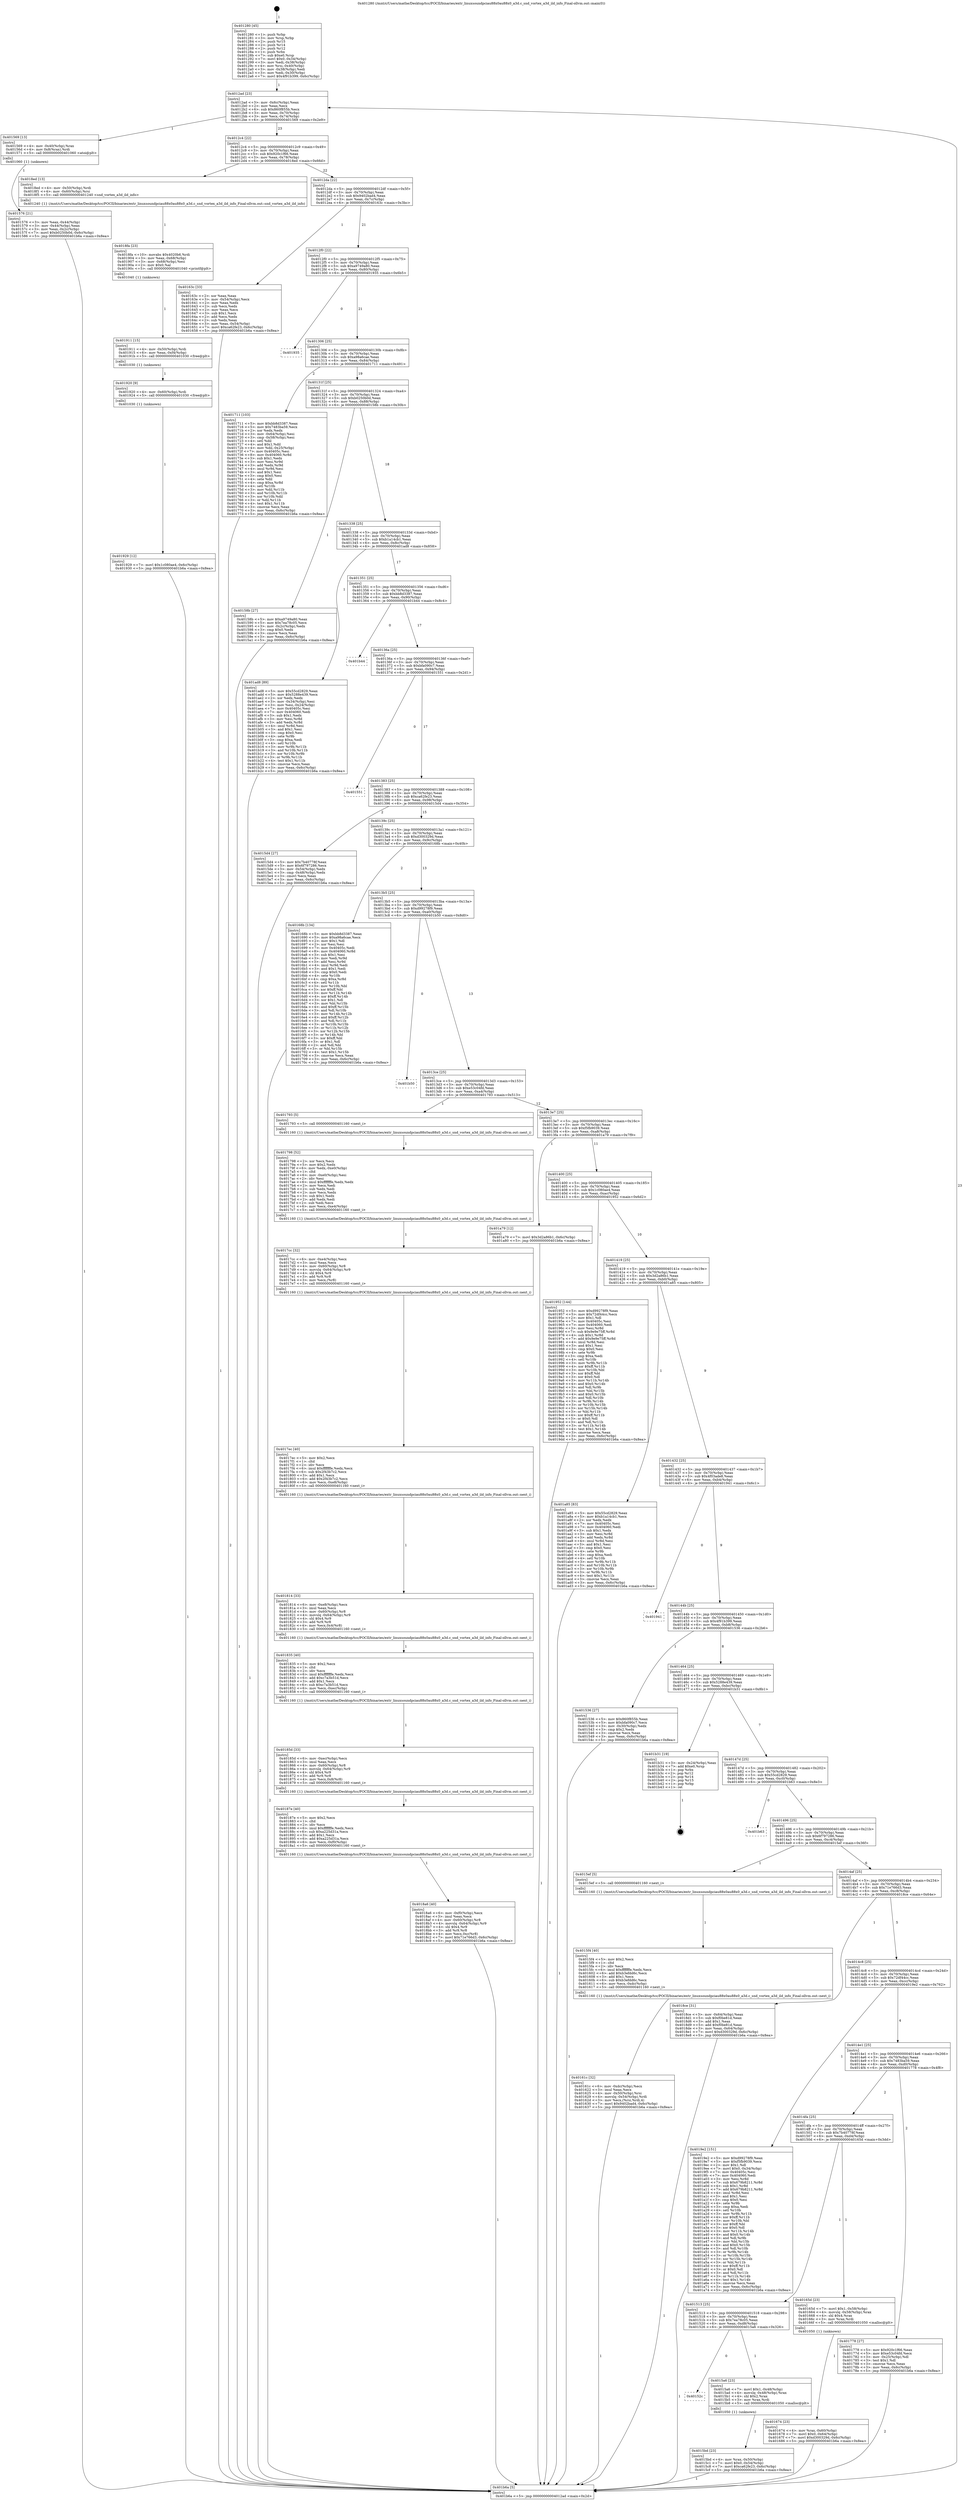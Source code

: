 digraph "0x401280" {
  label = "0x401280 (/mnt/c/Users/mathe/Desktop/tcc/POCII/binaries/extr_linuxsoundpciau88x0au88x0_a3d.c_snd_vortex_a3d_ild_info_Final-ollvm.out::main(0))"
  labelloc = "t"
  node[shape=record]

  Entry [label="",width=0.3,height=0.3,shape=circle,fillcolor=black,style=filled]
  "0x4012ad" [label="{
     0x4012ad [23]\l
     | [instrs]\l
     &nbsp;&nbsp;0x4012ad \<+3\>: mov -0x6c(%rbp),%eax\l
     &nbsp;&nbsp;0x4012b0 \<+2\>: mov %eax,%ecx\l
     &nbsp;&nbsp;0x4012b2 \<+6\>: sub $0x860f855b,%ecx\l
     &nbsp;&nbsp;0x4012b8 \<+3\>: mov %eax,-0x70(%rbp)\l
     &nbsp;&nbsp;0x4012bb \<+3\>: mov %ecx,-0x74(%rbp)\l
     &nbsp;&nbsp;0x4012be \<+6\>: je 0000000000401569 \<main+0x2e9\>\l
  }"]
  "0x401569" [label="{
     0x401569 [13]\l
     | [instrs]\l
     &nbsp;&nbsp;0x401569 \<+4\>: mov -0x40(%rbp),%rax\l
     &nbsp;&nbsp;0x40156d \<+4\>: mov 0x8(%rax),%rdi\l
     &nbsp;&nbsp;0x401571 \<+5\>: call 0000000000401060 \<atoi@plt\>\l
     | [calls]\l
     &nbsp;&nbsp;0x401060 \{1\} (unknown)\l
  }"]
  "0x4012c4" [label="{
     0x4012c4 [22]\l
     | [instrs]\l
     &nbsp;&nbsp;0x4012c4 \<+5\>: jmp 00000000004012c9 \<main+0x49\>\l
     &nbsp;&nbsp;0x4012c9 \<+3\>: mov -0x70(%rbp),%eax\l
     &nbsp;&nbsp;0x4012cc \<+5\>: sub $0x920c1f66,%eax\l
     &nbsp;&nbsp;0x4012d1 \<+3\>: mov %eax,-0x78(%rbp)\l
     &nbsp;&nbsp;0x4012d4 \<+6\>: je 00000000004018ed \<main+0x66d\>\l
  }"]
  Exit [label="",width=0.3,height=0.3,shape=circle,fillcolor=black,style=filled,peripheries=2]
  "0x4018ed" [label="{
     0x4018ed [13]\l
     | [instrs]\l
     &nbsp;&nbsp;0x4018ed \<+4\>: mov -0x50(%rbp),%rdi\l
     &nbsp;&nbsp;0x4018f1 \<+4\>: mov -0x60(%rbp),%rsi\l
     &nbsp;&nbsp;0x4018f5 \<+5\>: call 0000000000401240 \<snd_vortex_a3d_ild_info\>\l
     | [calls]\l
     &nbsp;&nbsp;0x401240 \{1\} (/mnt/c/Users/mathe/Desktop/tcc/POCII/binaries/extr_linuxsoundpciau88x0au88x0_a3d.c_snd_vortex_a3d_ild_info_Final-ollvm.out::snd_vortex_a3d_ild_info)\l
  }"]
  "0x4012da" [label="{
     0x4012da [22]\l
     | [instrs]\l
     &nbsp;&nbsp;0x4012da \<+5\>: jmp 00000000004012df \<main+0x5f\>\l
     &nbsp;&nbsp;0x4012df \<+3\>: mov -0x70(%rbp),%eax\l
     &nbsp;&nbsp;0x4012e2 \<+5\>: sub $0x9402bad4,%eax\l
     &nbsp;&nbsp;0x4012e7 \<+3\>: mov %eax,-0x7c(%rbp)\l
     &nbsp;&nbsp;0x4012ea \<+6\>: je 000000000040163c \<main+0x3bc\>\l
  }"]
  "0x401929" [label="{
     0x401929 [12]\l
     | [instrs]\l
     &nbsp;&nbsp;0x401929 \<+7\>: movl $0x1c080ae4,-0x6c(%rbp)\l
     &nbsp;&nbsp;0x401930 \<+5\>: jmp 0000000000401b6a \<main+0x8ea\>\l
  }"]
  "0x40163c" [label="{
     0x40163c [33]\l
     | [instrs]\l
     &nbsp;&nbsp;0x40163c \<+2\>: xor %eax,%eax\l
     &nbsp;&nbsp;0x40163e \<+3\>: mov -0x54(%rbp),%ecx\l
     &nbsp;&nbsp;0x401641 \<+2\>: mov %eax,%edx\l
     &nbsp;&nbsp;0x401643 \<+2\>: sub %ecx,%edx\l
     &nbsp;&nbsp;0x401645 \<+2\>: mov %eax,%ecx\l
     &nbsp;&nbsp;0x401647 \<+3\>: sub $0x1,%ecx\l
     &nbsp;&nbsp;0x40164a \<+2\>: add %ecx,%edx\l
     &nbsp;&nbsp;0x40164c \<+2\>: sub %edx,%eax\l
     &nbsp;&nbsp;0x40164e \<+3\>: mov %eax,-0x54(%rbp)\l
     &nbsp;&nbsp;0x401651 \<+7\>: movl $0xca62fe23,-0x6c(%rbp)\l
     &nbsp;&nbsp;0x401658 \<+5\>: jmp 0000000000401b6a \<main+0x8ea\>\l
  }"]
  "0x4012f0" [label="{
     0x4012f0 [22]\l
     | [instrs]\l
     &nbsp;&nbsp;0x4012f0 \<+5\>: jmp 00000000004012f5 \<main+0x75\>\l
     &nbsp;&nbsp;0x4012f5 \<+3\>: mov -0x70(%rbp),%eax\l
     &nbsp;&nbsp;0x4012f8 \<+5\>: sub $0xa9749a80,%eax\l
     &nbsp;&nbsp;0x4012fd \<+3\>: mov %eax,-0x80(%rbp)\l
     &nbsp;&nbsp;0x401300 \<+6\>: je 0000000000401935 \<main+0x6b5\>\l
  }"]
  "0x401920" [label="{
     0x401920 [9]\l
     | [instrs]\l
     &nbsp;&nbsp;0x401920 \<+4\>: mov -0x60(%rbp),%rdi\l
     &nbsp;&nbsp;0x401924 \<+5\>: call 0000000000401030 \<free@plt\>\l
     | [calls]\l
     &nbsp;&nbsp;0x401030 \{1\} (unknown)\l
  }"]
  "0x401935" [label="{
     0x401935\l
  }", style=dashed]
  "0x401306" [label="{
     0x401306 [25]\l
     | [instrs]\l
     &nbsp;&nbsp;0x401306 \<+5\>: jmp 000000000040130b \<main+0x8b\>\l
     &nbsp;&nbsp;0x40130b \<+3\>: mov -0x70(%rbp),%eax\l
     &nbsp;&nbsp;0x40130e \<+5\>: sub $0xa98a6cae,%eax\l
     &nbsp;&nbsp;0x401313 \<+6\>: mov %eax,-0x84(%rbp)\l
     &nbsp;&nbsp;0x401319 \<+6\>: je 0000000000401711 \<main+0x491\>\l
  }"]
  "0x401911" [label="{
     0x401911 [15]\l
     | [instrs]\l
     &nbsp;&nbsp;0x401911 \<+4\>: mov -0x50(%rbp),%rdi\l
     &nbsp;&nbsp;0x401915 \<+6\>: mov %eax,-0xf4(%rbp)\l
     &nbsp;&nbsp;0x40191b \<+5\>: call 0000000000401030 \<free@plt\>\l
     | [calls]\l
     &nbsp;&nbsp;0x401030 \{1\} (unknown)\l
  }"]
  "0x401711" [label="{
     0x401711 [103]\l
     | [instrs]\l
     &nbsp;&nbsp;0x401711 \<+5\>: mov $0xbb8d3387,%eax\l
     &nbsp;&nbsp;0x401716 \<+5\>: mov $0x7483ba59,%ecx\l
     &nbsp;&nbsp;0x40171b \<+2\>: xor %edx,%edx\l
     &nbsp;&nbsp;0x40171d \<+3\>: mov -0x64(%rbp),%esi\l
     &nbsp;&nbsp;0x401720 \<+3\>: cmp -0x58(%rbp),%esi\l
     &nbsp;&nbsp;0x401723 \<+4\>: setl %dil\l
     &nbsp;&nbsp;0x401727 \<+4\>: and $0x1,%dil\l
     &nbsp;&nbsp;0x40172b \<+4\>: mov %dil,-0x25(%rbp)\l
     &nbsp;&nbsp;0x40172f \<+7\>: mov 0x40405c,%esi\l
     &nbsp;&nbsp;0x401736 \<+8\>: mov 0x404060,%r8d\l
     &nbsp;&nbsp;0x40173e \<+3\>: sub $0x1,%edx\l
     &nbsp;&nbsp;0x401741 \<+3\>: mov %esi,%r9d\l
     &nbsp;&nbsp;0x401744 \<+3\>: add %edx,%r9d\l
     &nbsp;&nbsp;0x401747 \<+4\>: imul %r9d,%esi\l
     &nbsp;&nbsp;0x40174b \<+3\>: and $0x1,%esi\l
     &nbsp;&nbsp;0x40174e \<+3\>: cmp $0x0,%esi\l
     &nbsp;&nbsp;0x401751 \<+4\>: sete %dil\l
     &nbsp;&nbsp;0x401755 \<+4\>: cmp $0xa,%r8d\l
     &nbsp;&nbsp;0x401759 \<+4\>: setl %r10b\l
     &nbsp;&nbsp;0x40175d \<+3\>: mov %dil,%r11b\l
     &nbsp;&nbsp;0x401760 \<+3\>: and %r10b,%r11b\l
     &nbsp;&nbsp;0x401763 \<+3\>: xor %r10b,%dil\l
     &nbsp;&nbsp;0x401766 \<+3\>: or %dil,%r11b\l
     &nbsp;&nbsp;0x401769 \<+4\>: test $0x1,%r11b\l
     &nbsp;&nbsp;0x40176d \<+3\>: cmovne %ecx,%eax\l
     &nbsp;&nbsp;0x401770 \<+3\>: mov %eax,-0x6c(%rbp)\l
     &nbsp;&nbsp;0x401773 \<+5\>: jmp 0000000000401b6a \<main+0x8ea\>\l
  }"]
  "0x40131f" [label="{
     0x40131f [25]\l
     | [instrs]\l
     &nbsp;&nbsp;0x40131f \<+5\>: jmp 0000000000401324 \<main+0xa4\>\l
     &nbsp;&nbsp;0x401324 \<+3\>: mov -0x70(%rbp),%eax\l
     &nbsp;&nbsp;0x401327 \<+5\>: sub $0xb0250b0d,%eax\l
     &nbsp;&nbsp;0x40132c \<+6\>: mov %eax,-0x88(%rbp)\l
     &nbsp;&nbsp;0x401332 \<+6\>: je 000000000040158b \<main+0x30b\>\l
  }"]
  "0x4018fa" [label="{
     0x4018fa [23]\l
     | [instrs]\l
     &nbsp;&nbsp;0x4018fa \<+10\>: movabs $0x4020b6,%rdi\l
     &nbsp;&nbsp;0x401904 \<+3\>: mov %eax,-0x68(%rbp)\l
     &nbsp;&nbsp;0x401907 \<+3\>: mov -0x68(%rbp),%esi\l
     &nbsp;&nbsp;0x40190a \<+2\>: mov $0x0,%al\l
     &nbsp;&nbsp;0x40190c \<+5\>: call 0000000000401040 \<printf@plt\>\l
     | [calls]\l
     &nbsp;&nbsp;0x401040 \{1\} (unknown)\l
  }"]
  "0x40158b" [label="{
     0x40158b [27]\l
     | [instrs]\l
     &nbsp;&nbsp;0x40158b \<+5\>: mov $0xa9749a80,%eax\l
     &nbsp;&nbsp;0x401590 \<+5\>: mov $0x7ea78c05,%ecx\l
     &nbsp;&nbsp;0x401595 \<+3\>: mov -0x2c(%rbp),%edx\l
     &nbsp;&nbsp;0x401598 \<+3\>: cmp $0x0,%edx\l
     &nbsp;&nbsp;0x40159b \<+3\>: cmove %ecx,%eax\l
     &nbsp;&nbsp;0x40159e \<+3\>: mov %eax,-0x6c(%rbp)\l
     &nbsp;&nbsp;0x4015a1 \<+5\>: jmp 0000000000401b6a \<main+0x8ea\>\l
  }"]
  "0x401338" [label="{
     0x401338 [25]\l
     | [instrs]\l
     &nbsp;&nbsp;0x401338 \<+5\>: jmp 000000000040133d \<main+0xbd\>\l
     &nbsp;&nbsp;0x40133d \<+3\>: mov -0x70(%rbp),%eax\l
     &nbsp;&nbsp;0x401340 \<+5\>: sub $0xb1a14cb1,%eax\l
     &nbsp;&nbsp;0x401345 \<+6\>: mov %eax,-0x8c(%rbp)\l
     &nbsp;&nbsp;0x40134b \<+6\>: je 0000000000401ad8 \<main+0x858\>\l
  }"]
  "0x4018a6" [label="{
     0x4018a6 [40]\l
     | [instrs]\l
     &nbsp;&nbsp;0x4018a6 \<+6\>: mov -0xf0(%rbp),%ecx\l
     &nbsp;&nbsp;0x4018ac \<+3\>: imul %eax,%ecx\l
     &nbsp;&nbsp;0x4018af \<+4\>: mov -0x60(%rbp),%r8\l
     &nbsp;&nbsp;0x4018b3 \<+4\>: movslq -0x64(%rbp),%r9\l
     &nbsp;&nbsp;0x4018b7 \<+4\>: shl $0x4,%r9\l
     &nbsp;&nbsp;0x4018bb \<+3\>: add %r9,%r8\l
     &nbsp;&nbsp;0x4018be \<+4\>: mov %ecx,0xc(%r8)\l
     &nbsp;&nbsp;0x4018c2 \<+7\>: movl $0x71e766d3,-0x6c(%rbp)\l
     &nbsp;&nbsp;0x4018c9 \<+5\>: jmp 0000000000401b6a \<main+0x8ea\>\l
  }"]
  "0x401ad8" [label="{
     0x401ad8 [89]\l
     | [instrs]\l
     &nbsp;&nbsp;0x401ad8 \<+5\>: mov $0x55cd2829,%eax\l
     &nbsp;&nbsp;0x401add \<+5\>: mov $0x5288e439,%ecx\l
     &nbsp;&nbsp;0x401ae2 \<+2\>: xor %edx,%edx\l
     &nbsp;&nbsp;0x401ae4 \<+3\>: mov -0x34(%rbp),%esi\l
     &nbsp;&nbsp;0x401ae7 \<+3\>: mov %esi,-0x24(%rbp)\l
     &nbsp;&nbsp;0x401aea \<+7\>: mov 0x40405c,%esi\l
     &nbsp;&nbsp;0x401af1 \<+7\>: mov 0x404060,%edi\l
     &nbsp;&nbsp;0x401af8 \<+3\>: sub $0x1,%edx\l
     &nbsp;&nbsp;0x401afb \<+3\>: mov %esi,%r8d\l
     &nbsp;&nbsp;0x401afe \<+3\>: add %edx,%r8d\l
     &nbsp;&nbsp;0x401b01 \<+4\>: imul %r8d,%esi\l
     &nbsp;&nbsp;0x401b05 \<+3\>: and $0x1,%esi\l
     &nbsp;&nbsp;0x401b08 \<+3\>: cmp $0x0,%esi\l
     &nbsp;&nbsp;0x401b0b \<+4\>: sete %r9b\l
     &nbsp;&nbsp;0x401b0f \<+3\>: cmp $0xa,%edi\l
     &nbsp;&nbsp;0x401b12 \<+4\>: setl %r10b\l
     &nbsp;&nbsp;0x401b16 \<+3\>: mov %r9b,%r11b\l
     &nbsp;&nbsp;0x401b19 \<+3\>: and %r10b,%r11b\l
     &nbsp;&nbsp;0x401b1c \<+3\>: xor %r10b,%r9b\l
     &nbsp;&nbsp;0x401b1f \<+3\>: or %r9b,%r11b\l
     &nbsp;&nbsp;0x401b22 \<+4\>: test $0x1,%r11b\l
     &nbsp;&nbsp;0x401b26 \<+3\>: cmovne %ecx,%eax\l
     &nbsp;&nbsp;0x401b29 \<+3\>: mov %eax,-0x6c(%rbp)\l
     &nbsp;&nbsp;0x401b2c \<+5\>: jmp 0000000000401b6a \<main+0x8ea\>\l
  }"]
  "0x401351" [label="{
     0x401351 [25]\l
     | [instrs]\l
     &nbsp;&nbsp;0x401351 \<+5\>: jmp 0000000000401356 \<main+0xd6\>\l
     &nbsp;&nbsp;0x401356 \<+3\>: mov -0x70(%rbp),%eax\l
     &nbsp;&nbsp;0x401359 \<+5\>: sub $0xbb8d3387,%eax\l
     &nbsp;&nbsp;0x40135e \<+6\>: mov %eax,-0x90(%rbp)\l
     &nbsp;&nbsp;0x401364 \<+6\>: je 0000000000401b44 \<main+0x8c4\>\l
  }"]
  "0x40187e" [label="{
     0x40187e [40]\l
     | [instrs]\l
     &nbsp;&nbsp;0x40187e \<+5\>: mov $0x2,%ecx\l
     &nbsp;&nbsp;0x401883 \<+1\>: cltd\l
     &nbsp;&nbsp;0x401884 \<+2\>: idiv %ecx\l
     &nbsp;&nbsp;0x401886 \<+6\>: imul $0xfffffffe,%edx,%ecx\l
     &nbsp;&nbsp;0x40188c \<+6\>: sub $0xa225d31a,%ecx\l
     &nbsp;&nbsp;0x401892 \<+3\>: add $0x1,%ecx\l
     &nbsp;&nbsp;0x401895 \<+6\>: add $0xa225d31a,%ecx\l
     &nbsp;&nbsp;0x40189b \<+6\>: mov %ecx,-0xf0(%rbp)\l
     &nbsp;&nbsp;0x4018a1 \<+5\>: call 0000000000401160 \<next_i\>\l
     | [calls]\l
     &nbsp;&nbsp;0x401160 \{1\} (/mnt/c/Users/mathe/Desktop/tcc/POCII/binaries/extr_linuxsoundpciau88x0au88x0_a3d.c_snd_vortex_a3d_ild_info_Final-ollvm.out::next_i)\l
  }"]
  "0x401b44" [label="{
     0x401b44\l
  }", style=dashed]
  "0x40136a" [label="{
     0x40136a [25]\l
     | [instrs]\l
     &nbsp;&nbsp;0x40136a \<+5\>: jmp 000000000040136f \<main+0xef\>\l
     &nbsp;&nbsp;0x40136f \<+3\>: mov -0x70(%rbp),%eax\l
     &nbsp;&nbsp;0x401372 \<+5\>: sub $0xbfa090c7,%eax\l
     &nbsp;&nbsp;0x401377 \<+6\>: mov %eax,-0x94(%rbp)\l
     &nbsp;&nbsp;0x40137d \<+6\>: je 0000000000401551 \<main+0x2d1\>\l
  }"]
  "0x40185d" [label="{
     0x40185d [33]\l
     | [instrs]\l
     &nbsp;&nbsp;0x40185d \<+6\>: mov -0xec(%rbp),%ecx\l
     &nbsp;&nbsp;0x401863 \<+3\>: imul %eax,%ecx\l
     &nbsp;&nbsp;0x401866 \<+4\>: mov -0x60(%rbp),%r8\l
     &nbsp;&nbsp;0x40186a \<+4\>: movslq -0x64(%rbp),%r9\l
     &nbsp;&nbsp;0x40186e \<+4\>: shl $0x4,%r9\l
     &nbsp;&nbsp;0x401872 \<+3\>: add %r9,%r8\l
     &nbsp;&nbsp;0x401875 \<+4\>: mov %ecx,0x8(%r8)\l
     &nbsp;&nbsp;0x401879 \<+5\>: call 0000000000401160 \<next_i\>\l
     | [calls]\l
     &nbsp;&nbsp;0x401160 \{1\} (/mnt/c/Users/mathe/Desktop/tcc/POCII/binaries/extr_linuxsoundpciau88x0au88x0_a3d.c_snd_vortex_a3d_ild_info_Final-ollvm.out::next_i)\l
  }"]
  "0x401551" [label="{
     0x401551\l
  }", style=dashed]
  "0x401383" [label="{
     0x401383 [25]\l
     | [instrs]\l
     &nbsp;&nbsp;0x401383 \<+5\>: jmp 0000000000401388 \<main+0x108\>\l
     &nbsp;&nbsp;0x401388 \<+3\>: mov -0x70(%rbp),%eax\l
     &nbsp;&nbsp;0x40138b \<+5\>: sub $0xca62fe23,%eax\l
     &nbsp;&nbsp;0x401390 \<+6\>: mov %eax,-0x98(%rbp)\l
     &nbsp;&nbsp;0x401396 \<+6\>: je 00000000004015d4 \<main+0x354\>\l
  }"]
  "0x401835" [label="{
     0x401835 [40]\l
     | [instrs]\l
     &nbsp;&nbsp;0x401835 \<+5\>: mov $0x2,%ecx\l
     &nbsp;&nbsp;0x40183a \<+1\>: cltd\l
     &nbsp;&nbsp;0x40183b \<+2\>: idiv %ecx\l
     &nbsp;&nbsp;0x40183d \<+6\>: imul $0xfffffffe,%edx,%ecx\l
     &nbsp;&nbsp;0x401843 \<+6\>: add $0xc7a3b51d,%ecx\l
     &nbsp;&nbsp;0x401849 \<+3\>: add $0x1,%ecx\l
     &nbsp;&nbsp;0x40184c \<+6\>: sub $0xc7a3b51d,%ecx\l
     &nbsp;&nbsp;0x401852 \<+6\>: mov %ecx,-0xec(%rbp)\l
     &nbsp;&nbsp;0x401858 \<+5\>: call 0000000000401160 \<next_i\>\l
     | [calls]\l
     &nbsp;&nbsp;0x401160 \{1\} (/mnt/c/Users/mathe/Desktop/tcc/POCII/binaries/extr_linuxsoundpciau88x0au88x0_a3d.c_snd_vortex_a3d_ild_info_Final-ollvm.out::next_i)\l
  }"]
  "0x4015d4" [label="{
     0x4015d4 [27]\l
     | [instrs]\l
     &nbsp;&nbsp;0x4015d4 \<+5\>: mov $0x7b40778f,%eax\l
     &nbsp;&nbsp;0x4015d9 \<+5\>: mov $0x6f797286,%ecx\l
     &nbsp;&nbsp;0x4015de \<+3\>: mov -0x54(%rbp),%edx\l
     &nbsp;&nbsp;0x4015e1 \<+3\>: cmp -0x48(%rbp),%edx\l
     &nbsp;&nbsp;0x4015e4 \<+3\>: cmovl %ecx,%eax\l
     &nbsp;&nbsp;0x4015e7 \<+3\>: mov %eax,-0x6c(%rbp)\l
     &nbsp;&nbsp;0x4015ea \<+5\>: jmp 0000000000401b6a \<main+0x8ea\>\l
  }"]
  "0x40139c" [label="{
     0x40139c [25]\l
     | [instrs]\l
     &nbsp;&nbsp;0x40139c \<+5\>: jmp 00000000004013a1 \<main+0x121\>\l
     &nbsp;&nbsp;0x4013a1 \<+3\>: mov -0x70(%rbp),%eax\l
     &nbsp;&nbsp;0x4013a4 \<+5\>: sub $0xd300329d,%eax\l
     &nbsp;&nbsp;0x4013a9 \<+6\>: mov %eax,-0x9c(%rbp)\l
     &nbsp;&nbsp;0x4013af \<+6\>: je 000000000040168b \<main+0x40b\>\l
  }"]
  "0x401814" [label="{
     0x401814 [33]\l
     | [instrs]\l
     &nbsp;&nbsp;0x401814 \<+6\>: mov -0xe8(%rbp),%ecx\l
     &nbsp;&nbsp;0x40181a \<+3\>: imul %eax,%ecx\l
     &nbsp;&nbsp;0x40181d \<+4\>: mov -0x60(%rbp),%r8\l
     &nbsp;&nbsp;0x401821 \<+4\>: movslq -0x64(%rbp),%r9\l
     &nbsp;&nbsp;0x401825 \<+4\>: shl $0x4,%r9\l
     &nbsp;&nbsp;0x401829 \<+3\>: add %r9,%r8\l
     &nbsp;&nbsp;0x40182c \<+4\>: mov %ecx,0x4(%r8)\l
     &nbsp;&nbsp;0x401830 \<+5\>: call 0000000000401160 \<next_i\>\l
     | [calls]\l
     &nbsp;&nbsp;0x401160 \{1\} (/mnt/c/Users/mathe/Desktop/tcc/POCII/binaries/extr_linuxsoundpciau88x0au88x0_a3d.c_snd_vortex_a3d_ild_info_Final-ollvm.out::next_i)\l
  }"]
  "0x40168b" [label="{
     0x40168b [134]\l
     | [instrs]\l
     &nbsp;&nbsp;0x40168b \<+5\>: mov $0xbb8d3387,%eax\l
     &nbsp;&nbsp;0x401690 \<+5\>: mov $0xa98a6cae,%ecx\l
     &nbsp;&nbsp;0x401695 \<+2\>: mov $0x1,%dl\l
     &nbsp;&nbsp;0x401697 \<+2\>: xor %esi,%esi\l
     &nbsp;&nbsp;0x401699 \<+7\>: mov 0x40405c,%edi\l
     &nbsp;&nbsp;0x4016a0 \<+8\>: mov 0x404060,%r8d\l
     &nbsp;&nbsp;0x4016a8 \<+3\>: sub $0x1,%esi\l
     &nbsp;&nbsp;0x4016ab \<+3\>: mov %edi,%r9d\l
     &nbsp;&nbsp;0x4016ae \<+3\>: add %esi,%r9d\l
     &nbsp;&nbsp;0x4016b1 \<+4\>: imul %r9d,%edi\l
     &nbsp;&nbsp;0x4016b5 \<+3\>: and $0x1,%edi\l
     &nbsp;&nbsp;0x4016b8 \<+3\>: cmp $0x0,%edi\l
     &nbsp;&nbsp;0x4016bb \<+4\>: sete %r10b\l
     &nbsp;&nbsp;0x4016bf \<+4\>: cmp $0xa,%r8d\l
     &nbsp;&nbsp;0x4016c3 \<+4\>: setl %r11b\l
     &nbsp;&nbsp;0x4016c7 \<+3\>: mov %r10b,%bl\l
     &nbsp;&nbsp;0x4016ca \<+3\>: xor $0xff,%bl\l
     &nbsp;&nbsp;0x4016cd \<+3\>: mov %r11b,%r14b\l
     &nbsp;&nbsp;0x4016d0 \<+4\>: xor $0xff,%r14b\l
     &nbsp;&nbsp;0x4016d4 \<+3\>: xor $0x1,%dl\l
     &nbsp;&nbsp;0x4016d7 \<+3\>: mov %bl,%r15b\l
     &nbsp;&nbsp;0x4016da \<+4\>: and $0xff,%r15b\l
     &nbsp;&nbsp;0x4016de \<+3\>: and %dl,%r10b\l
     &nbsp;&nbsp;0x4016e1 \<+3\>: mov %r14b,%r12b\l
     &nbsp;&nbsp;0x4016e4 \<+4\>: and $0xff,%r12b\l
     &nbsp;&nbsp;0x4016e8 \<+3\>: and %dl,%r11b\l
     &nbsp;&nbsp;0x4016eb \<+3\>: or %r10b,%r15b\l
     &nbsp;&nbsp;0x4016ee \<+3\>: or %r11b,%r12b\l
     &nbsp;&nbsp;0x4016f1 \<+3\>: xor %r12b,%r15b\l
     &nbsp;&nbsp;0x4016f4 \<+3\>: or %r14b,%bl\l
     &nbsp;&nbsp;0x4016f7 \<+3\>: xor $0xff,%bl\l
     &nbsp;&nbsp;0x4016fa \<+3\>: or $0x1,%dl\l
     &nbsp;&nbsp;0x4016fd \<+2\>: and %dl,%bl\l
     &nbsp;&nbsp;0x4016ff \<+3\>: or %bl,%r15b\l
     &nbsp;&nbsp;0x401702 \<+4\>: test $0x1,%r15b\l
     &nbsp;&nbsp;0x401706 \<+3\>: cmovne %ecx,%eax\l
     &nbsp;&nbsp;0x401709 \<+3\>: mov %eax,-0x6c(%rbp)\l
     &nbsp;&nbsp;0x40170c \<+5\>: jmp 0000000000401b6a \<main+0x8ea\>\l
  }"]
  "0x4013b5" [label="{
     0x4013b5 [25]\l
     | [instrs]\l
     &nbsp;&nbsp;0x4013b5 \<+5\>: jmp 00000000004013ba \<main+0x13a\>\l
     &nbsp;&nbsp;0x4013ba \<+3\>: mov -0x70(%rbp),%eax\l
     &nbsp;&nbsp;0x4013bd \<+5\>: sub $0xd99278f9,%eax\l
     &nbsp;&nbsp;0x4013c2 \<+6\>: mov %eax,-0xa0(%rbp)\l
     &nbsp;&nbsp;0x4013c8 \<+6\>: je 0000000000401b50 \<main+0x8d0\>\l
  }"]
  "0x4017ec" [label="{
     0x4017ec [40]\l
     | [instrs]\l
     &nbsp;&nbsp;0x4017ec \<+5\>: mov $0x2,%ecx\l
     &nbsp;&nbsp;0x4017f1 \<+1\>: cltd\l
     &nbsp;&nbsp;0x4017f2 \<+2\>: idiv %ecx\l
     &nbsp;&nbsp;0x4017f4 \<+6\>: imul $0xfffffffe,%edx,%ecx\l
     &nbsp;&nbsp;0x4017fa \<+6\>: sub $0x2f43b7c2,%ecx\l
     &nbsp;&nbsp;0x401800 \<+3\>: add $0x1,%ecx\l
     &nbsp;&nbsp;0x401803 \<+6\>: add $0x2f43b7c2,%ecx\l
     &nbsp;&nbsp;0x401809 \<+6\>: mov %ecx,-0xe8(%rbp)\l
     &nbsp;&nbsp;0x40180f \<+5\>: call 0000000000401160 \<next_i\>\l
     | [calls]\l
     &nbsp;&nbsp;0x401160 \{1\} (/mnt/c/Users/mathe/Desktop/tcc/POCII/binaries/extr_linuxsoundpciau88x0au88x0_a3d.c_snd_vortex_a3d_ild_info_Final-ollvm.out::next_i)\l
  }"]
  "0x401b50" [label="{
     0x401b50\l
  }", style=dashed]
  "0x4013ce" [label="{
     0x4013ce [25]\l
     | [instrs]\l
     &nbsp;&nbsp;0x4013ce \<+5\>: jmp 00000000004013d3 \<main+0x153\>\l
     &nbsp;&nbsp;0x4013d3 \<+3\>: mov -0x70(%rbp),%eax\l
     &nbsp;&nbsp;0x4013d6 \<+5\>: sub $0xe53c04fd,%eax\l
     &nbsp;&nbsp;0x4013db \<+6\>: mov %eax,-0xa4(%rbp)\l
     &nbsp;&nbsp;0x4013e1 \<+6\>: je 0000000000401793 \<main+0x513\>\l
  }"]
  "0x4017cc" [label="{
     0x4017cc [32]\l
     | [instrs]\l
     &nbsp;&nbsp;0x4017cc \<+6\>: mov -0xe4(%rbp),%ecx\l
     &nbsp;&nbsp;0x4017d2 \<+3\>: imul %eax,%ecx\l
     &nbsp;&nbsp;0x4017d5 \<+4\>: mov -0x60(%rbp),%r8\l
     &nbsp;&nbsp;0x4017d9 \<+4\>: movslq -0x64(%rbp),%r9\l
     &nbsp;&nbsp;0x4017dd \<+4\>: shl $0x4,%r9\l
     &nbsp;&nbsp;0x4017e1 \<+3\>: add %r9,%r8\l
     &nbsp;&nbsp;0x4017e4 \<+3\>: mov %ecx,(%r8)\l
     &nbsp;&nbsp;0x4017e7 \<+5\>: call 0000000000401160 \<next_i\>\l
     | [calls]\l
     &nbsp;&nbsp;0x401160 \{1\} (/mnt/c/Users/mathe/Desktop/tcc/POCII/binaries/extr_linuxsoundpciau88x0au88x0_a3d.c_snd_vortex_a3d_ild_info_Final-ollvm.out::next_i)\l
  }"]
  "0x401793" [label="{
     0x401793 [5]\l
     | [instrs]\l
     &nbsp;&nbsp;0x401793 \<+5\>: call 0000000000401160 \<next_i\>\l
     | [calls]\l
     &nbsp;&nbsp;0x401160 \{1\} (/mnt/c/Users/mathe/Desktop/tcc/POCII/binaries/extr_linuxsoundpciau88x0au88x0_a3d.c_snd_vortex_a3d_ild_info_Final-ollvm.out::next_i)\l
  }"]
  "0x4013e7" [label="{
     0x4013e7 [25]\l
     | [instrs]\l
     &nbsp;&nbsp;0x4013e7 \<+5\>: jmp 00000000004013ec \<main+0x16c\>\l
     &nbsp;&nbsp;0x4013ec \<+3\>: mov -0x70(%rbp),%eax\l
     &nbsp;&nbsp;0x4013ef \<+5\>: sub $0xf5fb9039,%eax\l
     &nbsp;&nbsp;0x4013f4 \<+6\>: mov %eax,-0xa8(%rbp)\l
     &nbsp;&nbsp;0x4013fa \<+6\>: je 0000000000401a79 \<main+0x7f9\>\l
  }"]
  "0x401798" [label="{
     0x401798 [52]\l
     | [instrs]\l
     &nbsp;&nbsp;0x401798 \<+2\>: xor %ecx,%ecx\l
     &nbsp;&nbsp;0x40179a \<+5\>: mov $0x2,%edx\l
     &nbsp;&nbsp;0x40179f \<+6\>: mov %edx,-0xe0(%rbp)\l
     &nbsp;&nbsp;0x4017a5 \<+1\>: cltd\l
     &nbsp;&nbsp;0x4017a6 \<+6\>: mov -0xe0(%rbp),%esi\l
     &nbsp;&nbsp;0x4017ac \<+2\>: idiv %esi\l
     &nbsp;&nbsp;0x4017ae \<+6\>: imul $0xfffffffe,%edx,%edx\l
     &nbsp;&nbsp;0x4017b4 \<+2\>: mov %ecx,%edi\l
     &nbsp;&nbsp;0x4017b6 \<+2\>: sub %edx,%edi\l
     &nbsp;&nbsp;0x4017b8 \<+2\>: mov %ecx,%edx\l
     &nbsp;&nbsp;0x4017ba \<+3\>: sub $0x1,%edx\l
     &nbsp;&nbsp;0x4017bd \<+2\>: add %edx,%edi\l
     &nbsp;&nbsp;0x4017bf \<+2\>: sub %edi,%ecx\l
     &nbsp;&nbsp;0x4017c1 \<+6\>: mov %ecx,-0xe4(%rbp)\l
     &nbsp;&nbsp;0x4017c7 \<+5\>: call 0000000000401160 \<next_i\>\l
     | [calls]\l
     &nbsp;&nbsp;0x401160 \{1\} (/mnt/c/Users/mathe/Desktop/tcc/POCII/binaries/extr_linuxsoundpciau88x0au88x0_a3d.c_snd_vortex_a3d_ild_info_Final-ollvm.out::next_i)\l
  }"]
  "0x401a79" [label="{
     0x401a79 [12]\l
     | [instrs]\l
     &nbsp;&nbsp;0x401a79 \<+7\>: movl $0x3d2a86b1,-0x6c(%rbp)\l
     &nbsp;&nbsp;0x401a80 \<+5\>: jmp 0000000000401b6a \<main+0x8ea\>\l
  }"]
  "0x401400" [label="{
     0x401400 [25]\l
     | [instrs]\l
     &nbsp;&nbsp;0x401400 \<+5\>: jmp 0000000000401405 \<main+0x185\>\l
     &nbsp;&nbsp;0x401405 \<+3\>: mov -0x70(%rbp),%eax\l
     &nbsp;&nbsp;0x401408 \<+5\>: sub $0x1c080ae4,%eax\l
     &nbsp;&nbsp;0x40140d \<+6\>: mov %eax,-0xac(%rbp)\l
     &nbsp;&nbsp;0x401413 \<+6\>: je 0000000000401952 \<main+0x6d2\>\l
  }"]
  "0x401674" [label="{
     0x401674 [23]\l
     | [instrs]\l
     &nbsp;&nbsp;0x401674 \<+4\>: mov %rax,-0x60(%rbp)\l
     &nbsp;&nbsp;0x401678 \<+7\>: movl $0x0,-0x64(%rbp)\l
     &nbsp;&nbsp;0x40167f \<+7\>: movl $0xd300329d,-0x6c(%rbp)\l
     &nbsp;&nbsp;0x401686 \<+5\>: jmp 0000000000401b6a \<main+0x8ea\>\l
  }"]
  "0x401952" [label="{
     0x401952 [144]\l
     | [instrs]\l
     &nbsp;&nbsp;0x401952 \<+5\>: mov $0xd99278f9,%eax\l
     &nbsp;&nbsp;0x401957 \<+5\>: mov $0x72df44cc,%ecx\l
     &nbsp;&nbsp;0x40195c \<+2\>: mov $0x1,%dl\l
     &nbsp;&nbsp;0x40195e \<+7\>: mov 0x40405c,%esi\l
     &nbsp;&nbsp;0x401965 \<+7\>: mov 0x404060,%edi\l
     &nbsp;&nbsp;0x40196c \<+3\>: mov %esi,%r8d\l
     &nbsp;&nbsp;0x40196f \<+7\>: sub $0x9e9e75ff,%r8d\l
     &nbsp;&nbsp;0x401976 \<+4\>: sub $0x1,%r8d\l
     &nbsp;&nbsp;0x40197a \<+7\>: add $0x9e9e75ff,%r8d\l
     &nbsp;&nbsp;0x401981 \<+4\>: imul %r8d,%esi\l
     &nbsp;&nbsp;0x401985 \<+3\>: and $0x1,%esi\l
     &nbsp;&nbsp;0x401988 \<+3\>: cmp $0x0,%esi\l
     &nbsp;&nbsp;0x40198b \<+4\>: sete %r9b\l
     &nbsp;&nbsp;0x40198f \<+3\>: cmp $0xa,%edi\l
     &nbsp;&nbsp;0x401992 \<+4\>: setl %r10b\l
     &nbsp;&nbsp;0x401996 \<+3\>: mov %r9b,%r11b\l
     &nbsp;&nbsp;0x401999 \<+4\>: xor $0xff,%r11b\l
     &nbsp;&nbsp;0x40199d \<+3\>: mov %r10b,%bl\l
     &nbsp;&nbsp;0x4019a0 \<+3\>: xor $0xff,%bl\l
     &nbsp;&nbsp;0x4019a3 \<+3\>: xor $0x0,%dl\l
     &nbsp;&nbsp;0x4019a6 \<+3\>: mov %r11b,%r14b\l
     &nbsp;&nbsp;0x4019a9 \<+4\>: and $0x0,%r14b\l
     &nbsp;&nbsp;0x4019ad \<+3\>: and %dl,%r9b\l
     &nbsp;&nbsp;0x4019b0 \<+3\>: mov %bl,%r15b\l
     &nbsp;&nbsp;0x4019b3 \<+4\>: and $0x0,%r15b\l
     &nbsp;&nbsp;0x4019b7 \<+3\>: and %dl,%r10b\l
     &nbsp;&nbsp;0x4019ba \<+3\>: or %r9b,%r14b\l
     &nbsp;&nbsp;0x4019bd \<+3\>: or %r10b,%r15b\l
     &nbsp;&nbsp;0x4019c0 \<+3\>: xor %r15b,%r14b\l
     &nbsp;&nbsp;0x4019c3 \<+3\>: or %bl,%r11b\l
     &nbsp;&nbsp;0x4019c6 \<+4\>: xor $0xff,%r11b\l
     &nbsp;&nbsp;0x4019ca \<+3\>: or $0x0,%dl\l
     &nbsp;&nbsp;0x4019cd \<+3\>: and %dl,%r11b\l
     &nbsp;&nbsp;0x4019d0 \<+3\>: or %r11b,%r14b\l
     &nbsp;&nbsp;0x4019d3 \<+4\>: test $0x1,%r14b\l
     &nbsp;&nbsp;0x4019d7 \<+3\>: cmovne %ecx,%eax\l
     &nbsp;&nbsp;0x4019da \<+3\>: mov %eax,-0x6c(%rbp)\l
     &nbsp;&nbsp;0x4019dd \<+5\>: jmp 0000000000401b6a \<main+0x8ea\>\l
  }"]
  "0x401419" [label="{
     0x401419 [25]\l
     | [instrs]\l
     &nbsp;&nbsp;0x401419 \<+5\>: jmp 000000000040141e \<main+0x19e\>\l
     &nbsp;&nbsp;0x40141e \<+3\>: mov -0x70(%rbp),%eax\l
     &nbsp;&nbsp;0x401421 \<+5\>: sub $0x3d2a86b1,%eax\l
     &nbsp;&nbsp;0x401426 \<+6\>: mov %eax,-0xb0(%rbp)\l
     &nbsp;&nbsp;0x40142c \<+6\>: je 0000000000401a85 \<main+0x805\>\l
  }"]
  "0x40161c" [label="{
     0x40161c [32]\l
     | [instrs]\l
     &nbsp;&nbsp;0x40161c \<+6\>: mov -0xdc(%rbp),%ecx\l
     &nbsp;&nbsp;0x401622 \<+3\>: imul %eax,%ecx\l
     &nbsp;&nbsp;0x401625 \<+4\>: mov -0x50(%rbp),%rsi\l
     &nbsp;&nbsp;0x401629 \<+4\>: movslq -0x54(%rbp),%rdi\l
     &nbsp;&nbsp;0x40162d \<+3\>: mov %ecx,(%rsi,%rdi,4)\l
     &nbsp;&nbsp;0x401630 \<+7\>: movl $0x9402bad4,-0x6c(%rbp)\l
     &nbsp;&nbsp;0x401637 \<+5\>: jmp 0000000000401b6a \<main+0x8ea\>\l
  }"]
  "0x401a85" [label="{
     0x401a85 [83]\l
     | [instrs]\l
     &nbsp;&nbsp;0x401a85 \<+5\>: mov $0x55cd2829,%eax\l
     &nbsp;&nbsp;0x401a8a \<+5\>: mov $0xb1a14cb1,%ecx\l
     &nbsp;&nbsp;0x401a8f \<+2\>: xor %edx,%edx\l
     &nbsp;&nbsp;0x401a91 \<+7\>: mov 0x40405c,%esi\l
     &nbsp;&nbsp;0x401a98 \<+7\>: mov 0x404060,%edi\l
     &nbsp;&nbsp;0x401a9f \<+3\>: sub $0x1,%edx\l
     &nbsp;&nbsp;0x401aa2 \<+3\>: mov %esi,%r8d\l
     &nbsp;&nbsp;0x401aa5 \<+3\>: add %edx,%r8d\l
     &nbsp;&nbsp;0x401aa8 \<+4\>: imul %r8d,%esi\l
     &nbsp;&nbsp;0x401aac \<+3\>: and $0x1,%esi\l
     &nbsp;&nbsp;0x401aaf \<+3\>: cmp $0x0,%esi\l
     &nbsp;&nbsp;0x401ab2 \<+4\>: sete %r9b\l
     &nbsp;&nbsp;0x401ab6 \<+3\>: cmp $0xa,%edi\l
     &nbsp;&nbsp;0x401ab9 \<+4\>: setl %r10b\l
     &nbsp;&nbsp;0x401abd \<+3\>: mov %r9b,%r11b\l
     &nbsp;&nbsp;0x401ac0 \<+3\>: and %r10b,%r11b\l
     &nbsp;&nbsp;0x401ac3 \<+3\>: xor %r10b,%r9b\l
     &nbsp;&nbsp;0x401ac6 \<+3\>: or %r9b,%r11b\l
     &nbsp;&nbsp;0x401ac9 \<+4\>: test $0x1,%r11b\l
     &nbsp;&nbsp;0x401acd \<+3\>: cmovne %ecx,%eax\l
     &nbsp;&nbsp;0x401ad0 \<+3\>: mov %eax,-0x6c(%rbp)\l
     &nbsp;&nbsp;0x401ad3 \<+5\>: jmp 0000000000401b6a \<main+0x8ea\>\l
  }"]
  "0x401432" [label="{
     0x401432 [25]\l
     | [instrs]\l
     &nbsp;&nbsp;0x401432 \<+5\>: jmp 0000000000401437 \<main+0x1b7\>\l
     &nbsp;&nbsp;0x401437 \<+3\>: mov -0x70(%rbp),%eax\l
     &nbsp;&nbsp;0x40143a \<+5\>: sub $0x4f03ade8,%eax\l
     &nbsp;&nbsp;0x40143f \<+6\>: mov %eax,-0xb4(%rbp)\l
     &nbsp;&nbsp;0x401445 \<+6\>: je 0000000000401941 \<main+0x6c1\>\l
  }"]
  "0x4015f4" [label="{
     0x4015f4 [40]\l
     | [instrs]\l
     &nbsp;&nbsp;0x4015f4 \<+5\>: mov $0x2,%ecx\l
     &nbsp;&nbsp;0x4015f9 \<+1\>: cltd\l
     &nbsp;&nbsp;0x4015fa \<+2\>: idiv %ecx\l
     &nbsp;&nbsp;0x4015fc \<+6\>: imul $0xfffffffe,%edx,%ecx\l
     &nbsp;&nbsp;0x401602 \<+6\>: add $0xb3efdd6c,%ecx\l
     &nbsp;&nbsp;0x401608 \<+3\>: add $0x1,%ecx\l
     &nbsp;&nbsp;0x40160b \<+6\>: sub $0xb3efdd6c,%ecx\l
     &nbsp;&nbsp;0x401611 \<+6\>: mov %ecx,-0xdc(%rbp)\l
     &nbsp;&nbsp;0x401617 \<+5\>: call 0000000000401160 \<next_i\>\l
     | [calls]\l
     &nbsp;&nbsp;0x401160 \{1\} (/mnt/c/Users/mathe/Desktop/tcc/POCII/binaries/extr_linuxsoundpciau88x0au88x0_a3d.c_snd_vortex_a3d_ild_info_Final-ollvm.out::next_i)\l
  }"]
  "0x401941" [label="{
     0x401941\l
  }", style=dashed]
  "0x40144b" [label="{
     0x40144b [25]\l
     | [instrs]\l
     &nbsp;&nbsp;0x40144b \<+5\>: jmp 0000000000401450 \<main+0x1d0\>\l
     &nbsp;&nbsp;0x401450 \<+3\>: mov -0x70(%rbp),%eax\l
     &nbsp;&nbsp;0x401453 \<+5\>: sub $0x4f91b399,%eax\l
     &nbsp;&nbsp;0x401458 \<+6\>: mov %eax,-0xb8(%rbp)\l
     &nbsp;&nbsp;0x40145e \<+6\>: je 0000000000401536 \<main+0x2b6\>\l
  }"]
  "0x4015bd" [label="{
     0x4015bd [23]\l
     | [instrs]\l
     &nbsp;&nbsp;0x4015bd \<+4\>: mov %rax,-0x50(%rbp)\l
     &nbsp;&nbsp;0x4015c1 \<+7\>: movl $0x0,-0x54(%rbp)\l
     &nbsp;&nbsp;0x4015c8 \<+7\>: movl $0xca62fe23,-0x6c(%rbp)\l
     &nbsp;&nbsp;0x4015cf \<+5\>: jmp 0000000000401b6a \<main+0x8ea\>\l
  }"]
  "0x401536" [label="{
     0x401536 [27]\l
     | [instrs]\l
     &nbsp;&nbsp;0x401536 \<+5\>: mov $0x860f855b,%eax\l
     &nbsp;&nbsp;0x40153b \<+5\>: mov $0xbfa090c7,%ecx\l
     &nbsp;&nbsp;0x401540 \<+3\>: mov -0x30(%rbp),%edx\l
     &nbsp;&nbsp;0x401543 \<+3\>: cmp $0x2,%edx\l
     &nbsp;&nbsp;0x401546 \<+3\>: cmovne %ecx,%eax\l
     &nbsp;&nbsp;0x401549 \<+3\>: mov %eax,-0x6c(%rbp)\l
     &nbsp;&nbsp;0x40154c \<+5\>: jmp 0000000000401b6a \<main+0x8ea\>\l
  }"]
  "0x401464" [label="{
     0x401464 [25]\l
     | [instrs]\l
     &nbsp;&nbsp;0x401464 \<+5\>: jmp 0000000000401469 \<main+0x1e9\>\l
     &nbsp;&nbsp;0x401469 \<+3\>: mov -0x70(%rbp),%eax\l
     &nbsp;&nbsp;0x40146c \<+5\>: sub $0x5288e439,%eax\l
     &nbsp;&nbsp;0x401471 \<+6\>: mov %eax,-0xbc(%rbp)\l
     &nbsp;&nbsp;0x401477 \<+6\>: je 0000000000401b31 \<main+0x8b1\>\l
  }"]
  "0x401b6a" [label="{
     0x401b6a [5]\l
     | [instrs]\l
     &nbsp;&nbsp;0x401b6a \<+5\>: jmp 00000000004012ad \<main+0x2d\>\l
  }"]
  "0x401280" [label="{
     0x401280 [45]\l
     | [instrs]\l
     &nbsp;&nbsp;0x401280 \<+1\>: push %rbp\l
     &nbsp;&nbsp;0x401281 \<+3\>: mov %rsp,%rbp\l
     &nbsp;&nbsp;0x401284 \<+2\>: push %r15\l
     &nbsp;&nbsp;0x401286 \<+2\>: push %r14\l
     &nbsp;&nbsp;0x401288 \<+2\>: push %r12\l
     &nbsp;&nbsp;0x40128a \<+1\>: push %rbx\l
     &nbsp;&nbsp;0x40128b \<+7\>: sub $0xe0,%rsp\l
     &nbsp;&nbsp;0x401292 \<+7\>: movl $0x0,-0x34(%rbp)\l
     &nbsp;&nbsp;0x401299 \<+3\>: mov %edi,-0x38(%rbp)\l
     &nbsp;&nbsp;0x40129c \<+4\>: mov %rsi,-0x40(%rbp)\l
     &nbsp;&nbsp;0x4012a0 \<+3\>: mov -0x38(%rbp),%edi\l
     &nbsp;&nbsp;0x4012a3 \<+3\>: mov %edi,-0x30(%rbp)\l
     &nbsp;&nbsp;0x4012a6 \<+7\>: movl $0x4f91b399,-0x6c(%rbp)\l
  }"]
  "0x401576" [label="{
     0x401576 [21]\l
     | [instrs]\l
     &nbsp;&nbsp;0x401576 \<+3\>: mov %eax,-0x44(%rbp)\l
     &nbsp;&nbsp;0x401579 \<+3\>: mov -0x44(%rbp),%eax\l
     &nbsp;&nbsp;0x40157c \<+3\>: mov %eax,-0x2c(%rbp)\l
     &nbsp;&nbsp;0x40157f \<+7\>: movl $0xb0250b0d,-0x6c(%rbp)\l
     &nbsp;&nbsp;0x401586 \<+5\>: jmp 0000000000401b6a \<main+0x8ea\>\l
  }"]
  "0x40152c" [label="{
     0x40152c\l
  }", style=dashed]
  "0x401b31" [label="{
     0x401b31 [19]\l
     | [instrs]\l
     &nbsp;&nbsp;0x401b31 \<+3\>: mov -0x24(%rbp),%eax\l
     &nbsp;&nbsp;0x401b34 \<+7\>: add $0xe0,%rsp\l
     &nbsp;&nbsp;0x401b3b \<+1\>: pop %rbx\l
     &nbsp;&nbsp;0x401b3c \<+2\>: pop %r12\l
     &nbsp;&nbsp;0x401b3e \<+2\>: pop %r14\l
     &nbsp;&nbsp;0x401b40 \<+2\>: pop %r15\l
     &nbsp;&nbsp;0x401b42 \<+1\>: pop %rbp\l
     &nbsp;&nbsp;0x401b43 \<+1\>: ret\l
  }"]
  "0x40147d" [label="{
     0x40147d [25]\l
     | [instrs]\l
     &nbsp;&nbsp;0x40147d \<+5\>: jmp 0000000000401482 \<main+0x202\>\l
     &nbsp;&nbsp;0x401482 \<+3\>: mov -0x70(%rbp),%eax\l
     &nbsp;&nbsp;0x401485 \<+5\>: sub $0x55cd2829,%eax\l
     &nbsp;&nbsp;0x40148a \<+6\>: mov %eax,-0xc0(%rbp)\l
     &nbsp;&nbsp;0x401490 \<+6\>: je 0000000000401b63 \<main+0x8e3\>\l
  }"]
  "0x4015a6" [label="{
     0x4015a6 [23]\l
     | [instrs]\l
     &nbsp;&nbsp;0x4015a6 \<+7\>: movl $0x1,-0x48(%rbp)\l
     &nbsp;&nbsp;0x4015ad \<+4\>: movslq -0x48(%rbp),%rax\l
     &nbsp;&nbsp;0x4015b1 \<+4\>: shl $0x2,%rax\l
     &nbsp;&nbsp;0x4015b5 \<+3\>: mov %rax,%rdi\l
     &nbsp;&nbsp;0x4015b8 \<+5\>: call 0000000000401050 \<malloc@plt\>\l
     | [calls]\l
     &nbsp;&nbsp;0x401050 \{1\} (unknown)\l
  }"]
  "0x401b63" [label="{
     0x401b63\l
  }", style=dashed]
  "0x401496" [label="{
     0x401496 [25]\l
     | [instrs]\l
     &nbsp;&nbsp;0x401496 \<+5\>: jmp 000000000040149b \<main+0x21b\>\l
     &nbsp;&nbsp;0x40149b \<+3\>: mov -0x70(%rbp),%eax\l
     &nbsp;&nbsp;0x40149e \<+5\>: sub $0x6f797286,%eax\l
     &nbsp;&nbsp;0x4014a3 \<+6\>: mov %eax,-0xc4(%rbp)\l
     &nbsp;&nbsp;0x4014a9 \<+6\>: je 00000000004015ef \<main+0x36f\>\l
  }"]
  "0x401513" [label="{
     0x401513 [25]\l
     | [instrs]\l
     &nbsp;&nbsp;0x401513 \<+5\>: jmp 0000000000401518 \<main+0x298\>\l
     &nbsp;&nbsp;0x401518 \<+3\>: mov -0x70(%rbp),%eax\l
     &nbsp;&nbsp;0x40151b \<+5\>: sub $0x7ea78c05,%eax\l
     &nbsp;&nbsp;0x401520 \<+6\>: mov %eax,-0xd8(%rbp)\l
     &nbsp;&nbsp;0x401526 \<+6\>: je 00000000004015a6 \<main+0x326\>\l
  }"]
  "0x4015ef" [label="{
     0x4015ef [5]\l
     | [instrs]\l
     &nbsp;&nbsp;0x4015ef \<+5\>: call 0000000000401160 \<next_i\>\l
     | [calls]\l
     &nbsp;&nbsp;0x401160 \{1\} (/mnt/c/Users/mathe/Desktop/tcc/POCII/binaries/extr_linuxsoundpciau88x0au88x0_a3d.c_snd_vortex_a3d_ild_info_Final-ollvm.out::next_i)\l
  }"]
  "0x4014af" [label="{
     0x4014af [25]\l
     | [instrs]\l
     &nbsp;&nbsp;0x4014af \<+5\>: jmp 00000000004014b4 \<main+0x234\>\l
     &nbsp;&nbsp;0x4014b4 \<+3\>: mov -0x70(%rbp),%eax\l
     &nbsp;&nbsp;0x4014b7 \<+5\>: sub $0x71e766d3,%eax\l
     &nbsp;&nbsp;0x4014bc \<+6\>: mov %eax,-0xc8(%rbp)\l
     &nbsp;&nbsp;0x4014c2 \<+6\>: je 00000000004018ce \<main+0x64e\>\l
  }"]
  "0x40165d" [label="{
     0x40165d [23]\l
     | [instrs]\l
     &nbsp;&nbsp;0x40165d \<+7\>: movl $0x1,-0x58(%rbp)\l
     &nbsp;&nbsp;0x401664 \<+4\>: movslq -0x58(%rbp),%rax\l
     &nbsp;&nbsp;0x401668 \<+4\>: shl $0x4,%rax\l
     &nbsp;&nbsp;0x40166c \<+3\>: mov %rax,%rdi\l
     &nbsp;&nbsp;0x40166f \<+5\>: call 0000000000401050 \<malloc@plt\>\l
     | [calls]\l
     &nbsp;&nbsp;0x401050 \{1\} (unknown)\l
  }"]
  "0x4018ce" [label="{
     0x4018ce [31]\l
     | [instrs]\l
     &nbsp;&nbsp;0x4018ce \<+3\>: mov -0x64(%rbp),%eax\l
     &nbsp;&nbsp;0x4018d1 \<+5\>: sub $0xf0be81d,%eax\l
     &nbsp;&nbsp;0x4018d6 \<+3\>: add $0x1,%eax\l
     &nbsp;&nbsp;0x4018d9 \<+5\>: add $0xf0be81d,%eax\l
     &nbsp;&nbsp;0x4018de \<+3\>: mov %eax,-0x64(%rbp)\l
     &nbsp;&nbsp;0x4018e1 \<+7\>: movl $0xd300329d,-0x6c(%rbp)\l
     &nbsp;&nbsp;0x4018e8 \<+5\>: jmp 0000000000401b6a \<main+0x8ea\>\l
  }"]
  "0x4014c8" [label="{
     0x4014c8 [25]\l
     | [instrs]\l
     &nbsp;&nbsp;0x4014c8 \<+5\>: jmp 00000000004014cd \<main+0x24d\>\l
     &nbsp;&nbsp;0x4014cd \<+3\>: mov -0x70(%rbp),%eax\l
     &nbsp;&nbsp;0x4014d0 \<+5\>: sub $0x72df44cc,%eax\l
     &nbsp;&nbsp;0x4014d5 \<+6\>: mov %eax,-0xcc(%rbp)\l
     &nbsp;&nbsp;0x4014db \<+6\>: je 00000000004019e2 \<main+0x762\>\l
  }"]
  "0x4014fa" [label="{
     0x4014fa [25]\l
     | [instrs]\l
     &nbsp;&nbsp;0x4014fa \<+5\>: jmp 00000000004014ff \<main+0x27f\>\l
     &nbsp;&nbsp;0x4014ff \<+3\>: mov -0x70(%rbp),%eax\l
     &nbsp;&nbsp;0x401502 \<+5\>: sub $0x7b40778f,%eax\l
     &nbsp;&nbsp;0x401507 \<+6\>: mov %eax,-0xd4(%rbp)\l
     &nbsp;&nbsp;0x40150d \<+6\>: je 000000000040165d \<main+0x3dd\>\l
  }"]
  "0x4019e2" [label="{
     0x4019e2 [151]\l
     | [instrs]\l
     &nbsp;&nbsp;0x4019e2 \<+5\>: mov $0xd99278f9,%eax\l
     &nbsp;&nbsp;0x4019e7 \<+5\>: mov $0xf5fb9039,%ecx\l
     &nbsp;&nbsp;0x4019ec \<+2\>: mov $0x1,%dl\l
     &nbsp;&nbsp;0x4019ee \<+7\>: movl $0x0,-0x34(%rbp)\l
     &nbsp;&nbsp;0x4019f5 \<+7\>: mov 0x40405c,%esi\l
     &nbsp;&nbsp;0x4019fc \<+7\>: mov 0x404060,%edi\l
     &nbsp;&nbsp;0x401a03 \<+3\>: mov %esi,%r8d\l
     &nbsp;&nbsp;0x401a06 \<+7\>: sub $0x679b8211,%r8d\l
     &nbsp;&nbsp;0x401a0d \<+4\>: sub $0x1,%r8d\l
     &nbsp;&nbsp;0x401a11 \<+7\>: add $0x679b8211,%r8d\l
     &nbsp;&nbsp;0x401a18 \<+4\>: imul %r8d,%esi\l
     &nbsp;&nbsp;0x401a1c \<+3\>: and $0x1,%esi\l
     &nbsp;&nbsp;0x401a1f \<+3\>: cmp $0x0,%esi\l
     &nbsp;&nbsp;0x401a22 \<+4\>: sete %r9b\l
     &nbsp;&nbsp;0x401a26 \<+3\>: cmp $0xa,%edi\l
     &nbsp;&nbsp;0x401a29 \<+4\>: setl %r10b\l
     &nbsp;&nbsp;0x401a2d \<+3\>: mov %r9b,%r11b\l
     &nbsp;&nbsp;0x401a30 \<+4\>: xor $0xff,%r11b\l
     &nbsp;&nbsp;0x401a34 \<+3\>: mov %r10b,%bl\l
     &nbsp;&nbsp;0x401a37 \<+3\>: xor $0xff,%bl\l
     &nbsp;&nbsp;0x401a3a \<+3\>: xor $0x0,%dl\l
     &nbsp;&nbsp;0x401a3d \<+3\>: mov %r11b,%r14b\l
     &nbsp;&nbsp;0x401a40 \<+4\>: and $0x0,%r14b\l
     &nbsp;&nbsp;0x401a44 \<+3\>: and %dl,%r9b\l
     &nbsp;&nbsp;0x401a47 \<+3\>: mov %bl,%r15b\l
     &nbsp;&nbsp;0x401a4a \<+4\>: and $0x0,%r15b\l
     &nbsp;&nbsp;0x401a4e \<+3\>: and %dl,%r10b\l
     &nbsp;&nbsp;0x401a51 \<+3\>: or %r9b,%r14b\l
     &nbsp;&nbsp;0x401a54 \<+3\>: or %r10b,%r15b\l
     &nbsp;&nbsp;0x401a57 \<+3\>: xor %r15b,%r14b\l
     &nbsp;&nbsp;0x401a5a \<+3\>: or %bl,%r11b\l
     &nbsp;&nbsp;0x401a5d \<+4\>: xor $0xff,%r11b\l
     &nbsp;&nbsp;0x401a61 \<+3\>: or $0x0,%dl\l
     &nbsp;&nbsp;0x401a64 \<+3\>: and %dl,%r11b\l
     &nbsp;&nbsp;0x401a67 \<+3\>: or %r11b,%r14b\l
     &nbsp;&nbsp;0x401a6a \<+4\>: test $0x1,%r14b\l
     &nbsp;&nbsp;0x401a6e \<+3\>: cmovne %ecx,%eax\l
     &nbsp;&nbsp;0x401a71 \<+3\>: mov %eax,-0x6c(%rbp)\l
     &nbsp;&nbsp;0x401a74 \<+5\>: jmp 0000000000401b6a \<main+0x8ea\>\l
  }"]
  "0x4014e1" [label="{
     0x4014e1 [25]\l
     | [instrs]\l
     &nbsp;&nbsp;0x4014e1 \<+5\>: jmp 00000000004014e6 \<main+0x266\>\l
     &nbsp;&nbsp;0x4014e6 \<+3\>: mov -0x70(%rbp),%eax\l
     &nbsp;&nbsp;0x4014e9 \<+5\>: sub $0x7483ba59,%eax\l
     &nbsp;&nbsp;0x4014ee \<+6\>: mov %eax,-0xd0(%rbp)\l
     &nbsp;&nbsp;0x4014f4 \<+6\>: je 0000000000401778 \<main+0x4f8\>\l
  }"]
  "0x401778" [label="{
     0x401778 [27]\l
     | [instrs]\l
     &nbsp;&nbsp;0x401778 \<+5\>: mov $0x920c1f66,%eax\l
     &nbsp;&nbsp;0x40177d \<+5\>: mov $0xe53c04fd,%ecx\l
     &nbsp;&nbsp;0x401782 \<+3\>: mov -0x25(%rbp),%dl\l
     &nbsp;&nbsp;0x401785 \<+3\>: test $0x1,%dl\l
     &nbsp;&nbsp;0x401788 \<+3\>: cmovne %ecx,%eax\l
     &nbsp;&nbsp;0x40178b \<+3\>: mov %eax,-0x6c(%rbp)\l
     &nbsp;&nbsp;0x40178e \<+5\>: jmp 0000000000401b6a \<main+0x8ea\>\l
  }"]
  Entry -> "0x401280" [label=" 1"]
  "0x4012ad" -> "0x401569" [label=" 1"]
  "0x4012ad" -> "0x4012c4" [label=" 23"]
  "0x401b31" -> Exit [label=" 1"]
  "0x4012c4" -> "0x4018ed" [label=" 1"]
  "0x4012c4" -> "0x4012da" [label=" 22"]
  "0x401ad8" -> "0x401b6a" [label=" 1"]
  "0x4012da" -> "0x40163c" [label=" 1"]
  "0x4012da" -> "0x4012f0" [label=" 21"]
  "0x401a85" -> "0x401b6a" [label=" 1"]
  "0x4012f0" -> "0x401935" [label=" 0"]
  "0x4012f0" -> "0x401306" [label=" 21"]
  "0x401a79" -> "0x401b6a" [label=" 1"]
  "0x401306" -> "0x401711" [label=" 2"]
  "0x401306" -> "0x40131f" [label=" 19"]
  "0x4019e2" -> "0x401b6a" [label=" 1"]
  "0x40131f" -> "0x40158b" [label=" 1"]
  "0x40131f" -> "0x401338" [label=" 18"]
  "0x401952" -> "0x401b6a" [label=" 1"]
  "0x401338" -> "0x401ad8" [label=" 1"]
  "0x401338" -> "0x401351" [label=" 17"]
  "0x401929" -> "0x401b6a" [label=" 1"]
  "0x401351" -> "0x401b44" [label=" 0"]
  "0x401351" -> "0x40136a" [label=" 17"]
  "0x401920" -> "0x401929" [label=" 1"]
  "0x40136a" -> "0x401551" [label=" 0"]
  "0x40136a" -> "0x401383" [label=" 17"]
  "0x401911" -> "0x401920" [label=" 1"]
  "0x401383" -> "0x4015d4" [label=" 2"]
  "0x401383" -> "0x40139c" [label=" 15"]
  "0x4018fa" -> "0x401911" [label=" 1"]
  "0x40139c" -> "0x40168b" [label=" 2"]
  "0x40139c" -> "0x4013b5" [label=" 13"]
  "0x4018ed" -> "0x4018fa" [label=" 1"]
  "0x4013b5" -> "0x401b50" [label=" 0"]
  "0x4013b5" -> "0x4013ce" [label=" 13"]
  "0x4018ce" -> "0x401b6a" [label=" 1"]
  "0x4013ce" -> "0x401793" [label=" 1"]
  "0x4013ce" -> "0x4013e7" [label=" 12"]
  "0x4018a6" -> "0x401b6a" [label=" 1"]
  "0x4013e7" -> "0x401a79" [label=" 1"]
  "0x4013e7" -> "0x401400" [label=" 11"]
  "0x40187e" -> "0x4018a6" [label=" 1"]
  "0x401400" -> "0x401952" [label=" 1"]
  "0x401400" -> "0x401419" [label=" 10"]
  "0x40185d" -> "0x40187e" [label=" 1"]
  "0x401419" -> "0x401a85" [label=" 1"]
  "0x401419" -> "0x401432" [label=" 9"]
  "0x401835" -> "0x40185d" [label=" 1"]
  "0x401432" -> "0x401941" [label=" 0"]
  "0x401432" -> "0x40144b" [label=" 9"]
  "0x401814" -> "0x401835" [label=" 1"]
  "0x40144b" -> "0x401536" [label=" 1"]
  "0x40144b" -> "0x401464" [label=" 8"]
  "0x401536" -> "0x401b6a" [label=" 1"]
  "0x401280" -> "0x4012ad" [label=" 1"]
  "0x401b6a" -> "0x4012ad" [label=" 23"]
  "0x401569" -> "0x401576" [label=" 1"]
  "0x401576" -> "0x401b6a" [label=" 1"]
  "0x40158b" -> "0x401b6a" [label=" 1"]
  "0x4017ec" -> "0x401814" [label=" 1"]
  "0x401464" -> "0x401b31" [label=" 1"]
  "0x401464" -> "0x40147d" [label=" 7"]
  "0x4017cc" -> "0x4017ec" [label=" 1"]
  "0x40147d" -> "0x401b63" [label=" 0"]
  "0x40147d" -> "0x401496" [label=" 7"]
  "0x401798" -> "0x4017cc" [label=" 1"]
  "0x401496" -> "0x4015ef" [label=" 1"]
  "0x401496" -> "0x4014af" [label=" 6"]
  "0x401778" -> "0x401b6a" [label=" 2"]
  "0x4014af" -> "0x4018ce" [label=" 1"]
  "0x4014af" -> "0x4014c8" [label=" 5"]
  "0x401711" -> "0x401b6a" [label=" 2"]
  "0x4014c8" -> "0x4019e2" [label=" 1"]
  "0x4014c8" -> "0x4014e1" [label=" 4"]
  "0x401674" -> "0x401b6a" [label=" 1"]
  "0x4014e1" -> "0x401778" [label=" 2"]
  "0x4014e1" -> "0x4014fa" [label=" 2"]
  "0x40168b" -> "0x401b6a" [label=" 2"]
  "0x4014fa" -> "0x40165d" [label=" 1"]
  "0x4014fa" -> "0x401513" [label=" 1"]
  "0x401793" -> "0x401798" [label=" 1"]
  "0x401513" -> "0x4015a6" [label=" 1"]
  "0x401513" -> "0x40152c" [label=" 0"]
  "0x4015a6" -> "0x4015bd" [label=" 1"]
  "0x4015bd" -> "0x401b6a" [label=" 1"]
  "0x4015d4" -> "0x401b6a" [label=" 2"]
  "0x4015ef" -> "0x4015f4" [label=" 1"]
  "0x4015f4" -> "0x40161c" [label=" 1"]
  "0x40161c" -> "0x401b6a" [label=" 1"]
  "0x40163c" -> "0x401b6a" [label=" 1"]
  "0x40165d" -> "0x401674" [label=" 1"]
}
